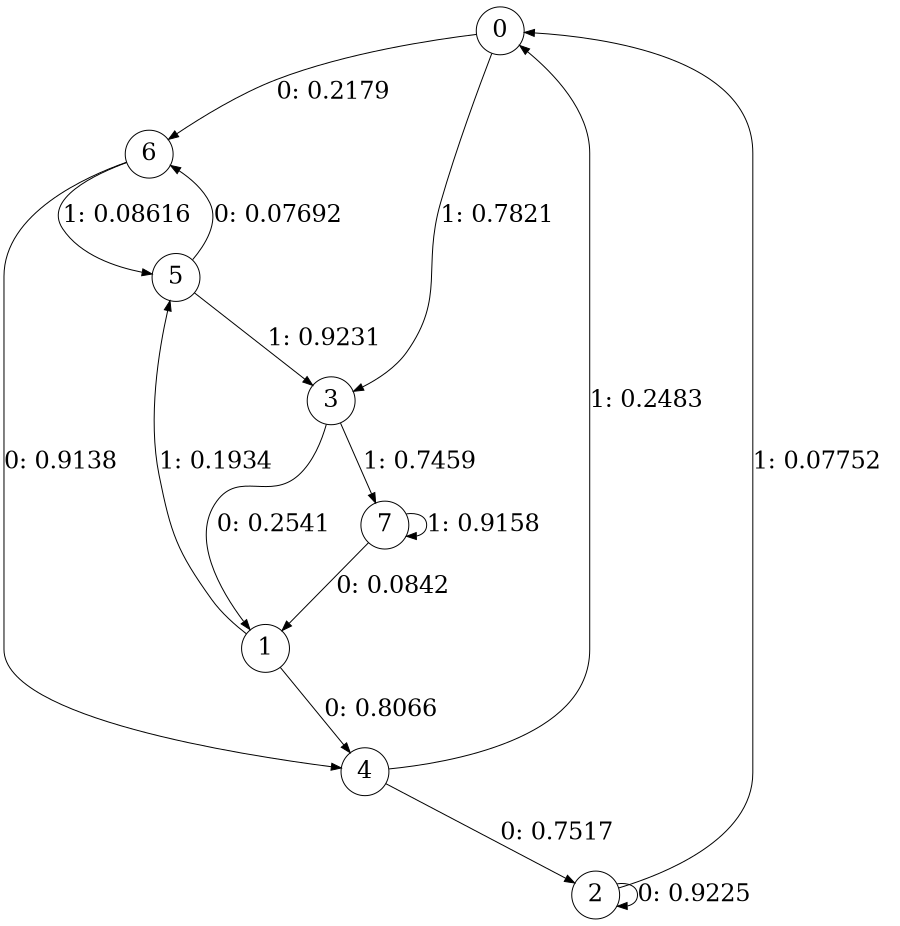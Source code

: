 digraph "ch12faceL3" {
size = "6,8.5";
ratio = "fill";
node [shape = circle];
node [fontsize = 24];
edge [fontsize = 24];
0 -> 6 [label = "0: 0.2179   "];
0 -> 3 [label = "1: 0.7821   "];
1 -> 4 [label = "0: 0.8066   "];
1 -> 5 [label = "1: 0.1934   "];
2 -> 2 [label = "0: 0.9225   "];
2 -> 0 [label = "1: 0.07752  "];
3 -> 1 [label = "0: 0.2541   "];
3 -> 7 [label = "1: 0.7459   "];
4 -> 2 [label = "0: 0.7517   "];
4 -> 0 [label = "1: 0.2483   "];
5 -> 6 [label = "0: 0.07692  "];
5 -> 3 [label = "1: 0.9231   "];
6 -> 4 [label = "0: 0.9138   "];
6 -> 5 [label = "1: 0.08616  "];
7 -> 1 [label = "0: 0.0842   "];
7 -> 7 [label = "1: 0.9158   "];
}